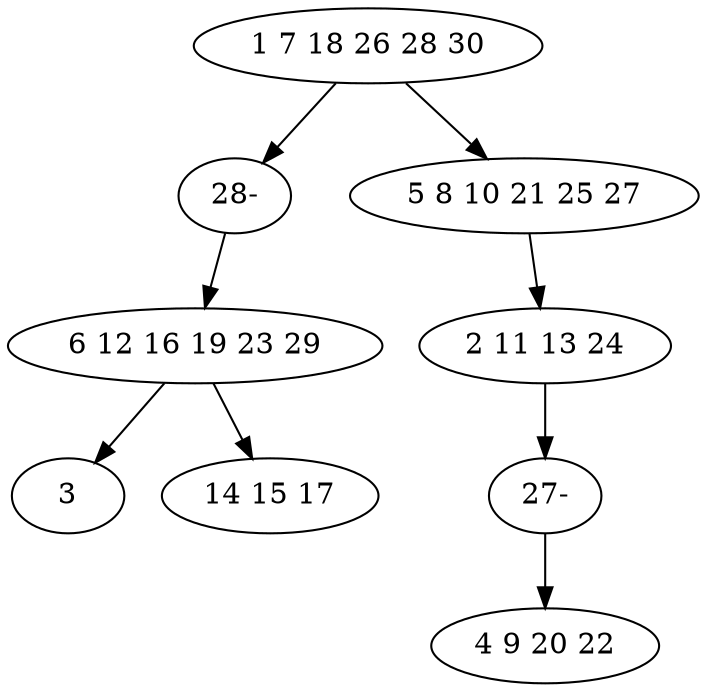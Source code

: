 digraph true_tree {
	"0" -> "8"
	"1" -> "2"
	"0" -> "3"
	"1" -> "4"
	"3" -> "5"
	"5" -> "7"
	"7" -> "6"
	"8" -> "1"
	"0" [label="1 7 18 26 28 30"];
	"1" [label="6 12 16 19 23 29"];
	"2" [label="3"];
	"3" [label="5 8 10 21 25 27"];
	"4" [label="14 15 17"];
	"5" [label="2 11 13 24"];
	"6" [label="4 9 20 22"];
	"7" [label="27-"];
	"8" [label="28-"];
}
